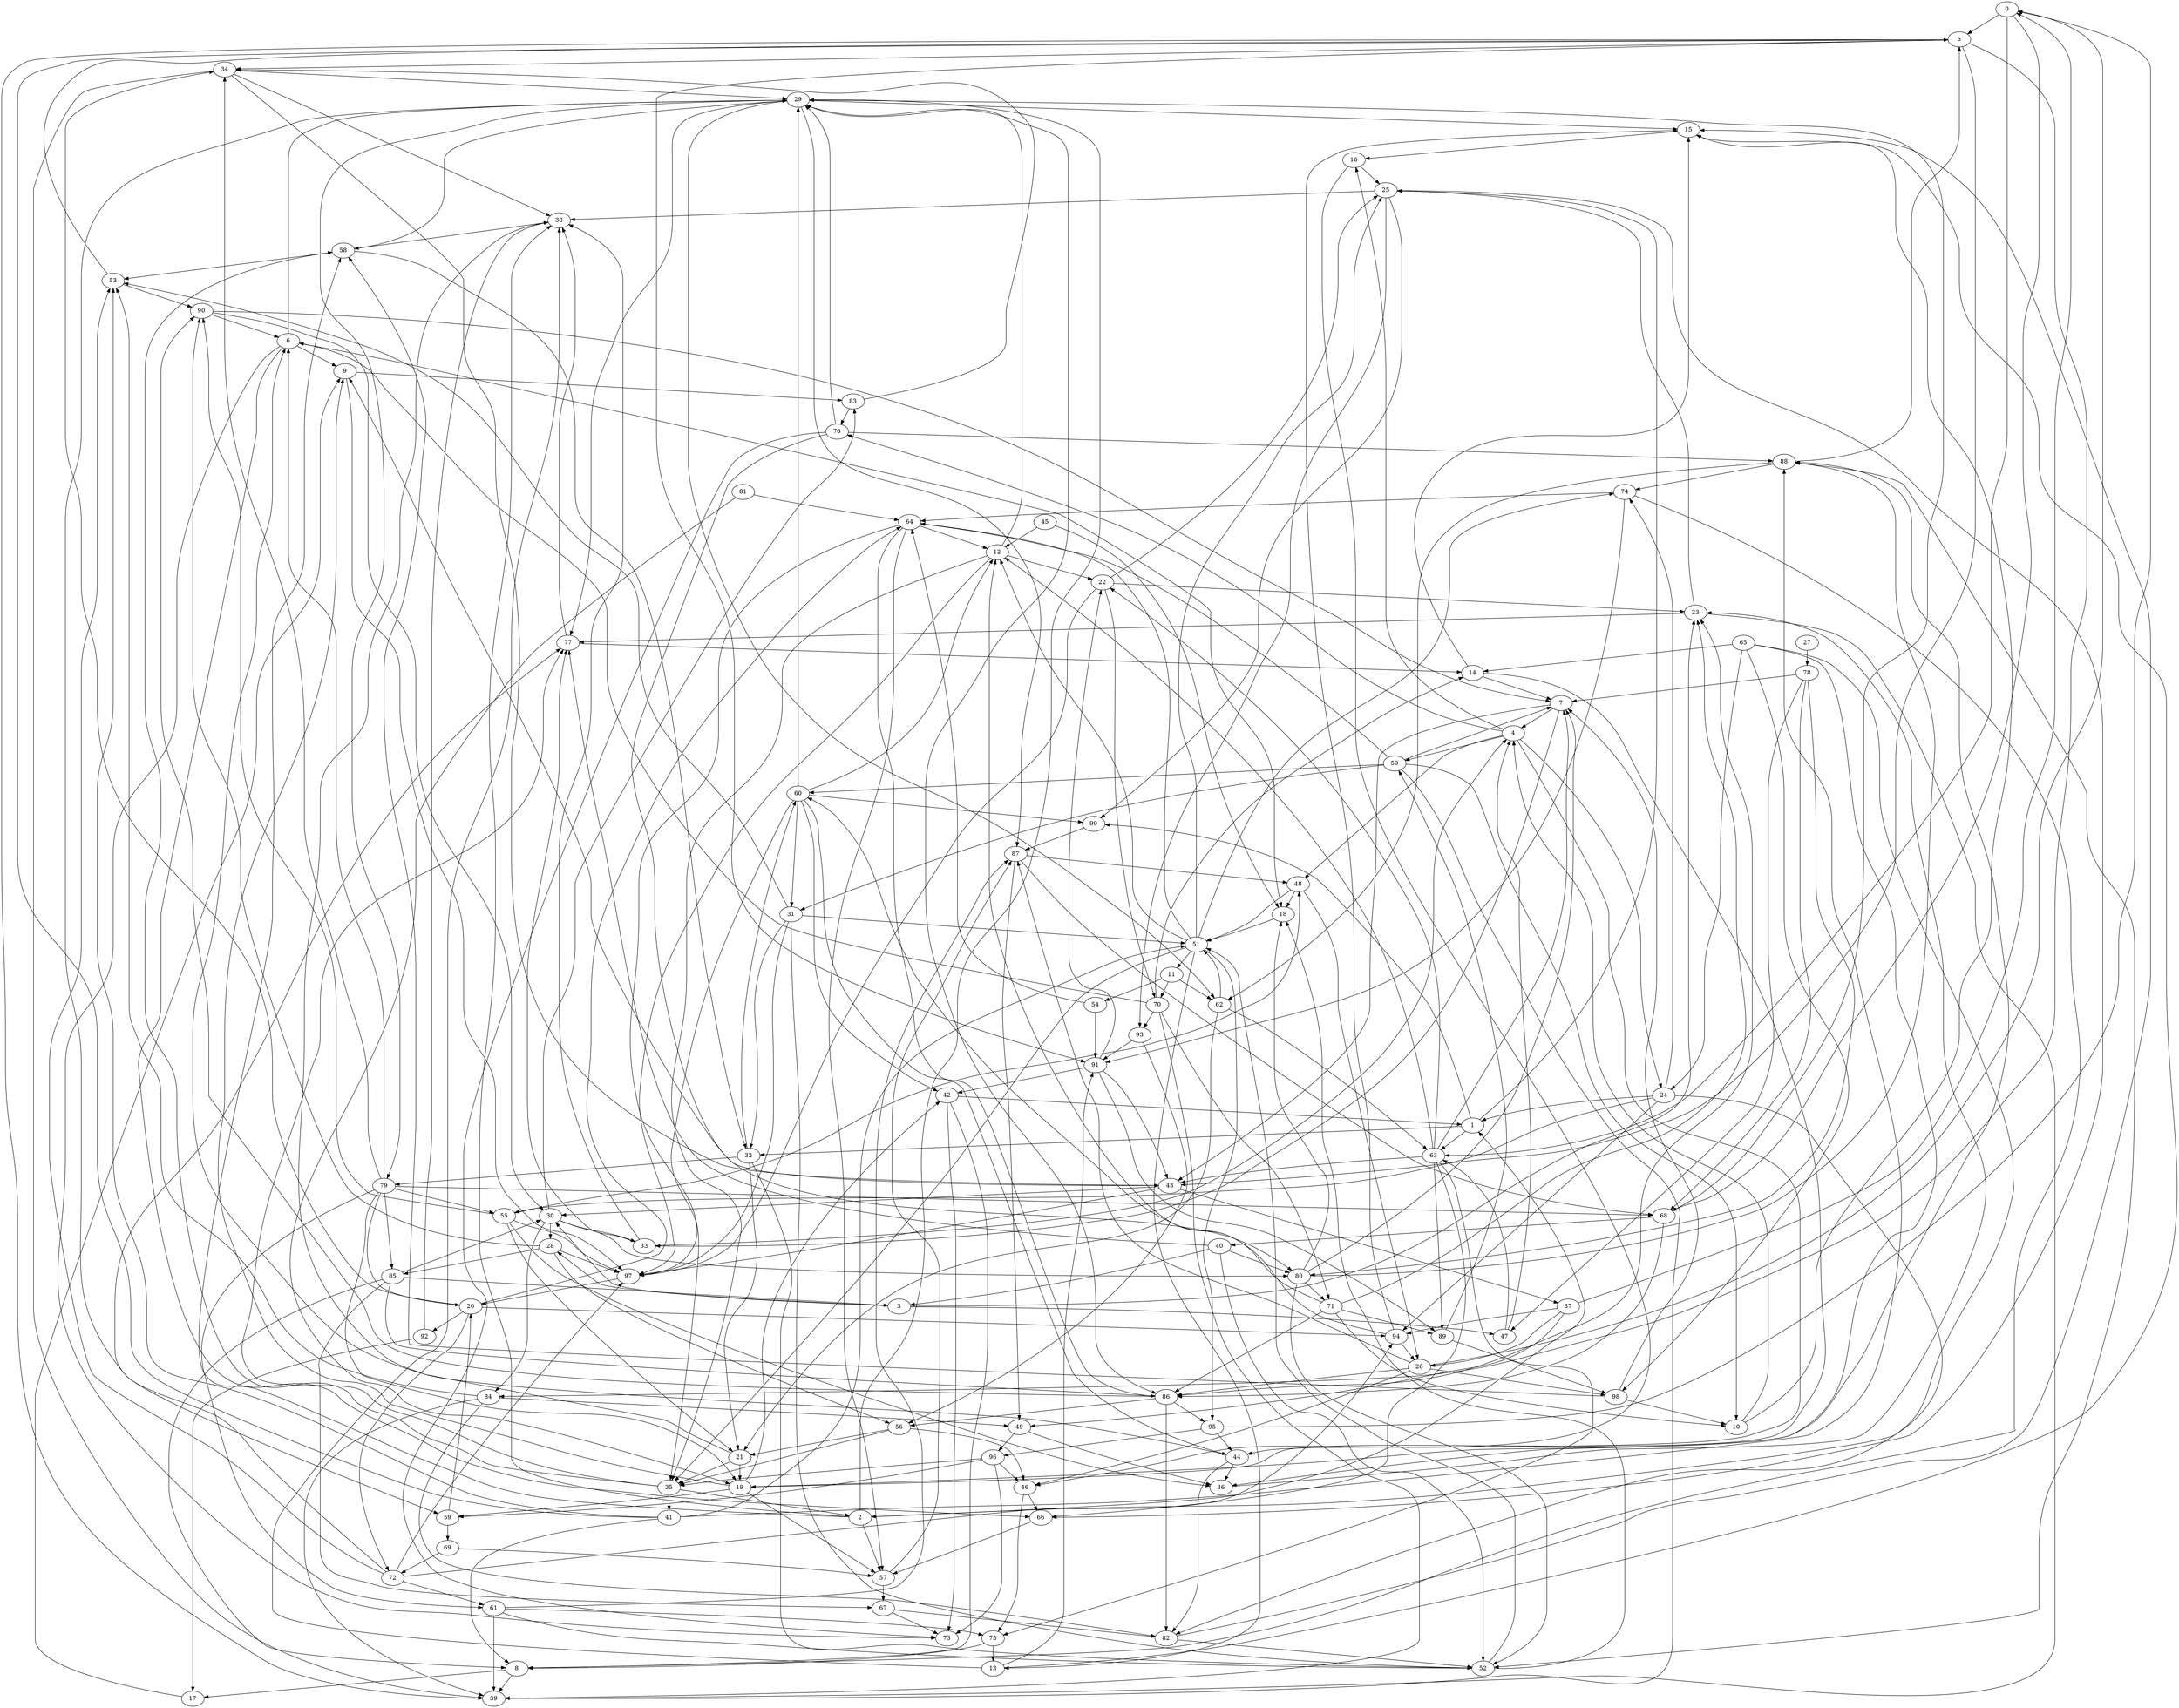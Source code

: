 digraph Erdos_Renyi_nodes_100_edges_350 {
"0";
"1";
"2";
"3";
"4";
"5";
"6";
"7";
"8";
"9";
"10";
"11";
"12";
"13";
"14";
"15";
"16";
"17";
"18";
"19";
"20";
"21";
"22";
"23";
"24";
"25";
"26";
"27";
"28";
"29";
"30";
"31";
"32";
"33";
"34";
"35";
"36";
"37";
"38";
"39";
"40";
"41";
"42";
"43";
"44";
"45";
"46";
"47";
"48";
"49";
"50";
"51";
"52";
"53";
"54";
"55";
"56";
"57";
"58";
"59";
"60";
"61";
"62";
"63";
"64";
"65";
"66";
"67";
"68";
"69";
"70";
"71";
"72";
"73";
"74";
"75";
"76";
"77";
"78";
"79";
"80";
"81";
"82";
"83";
"84";
"85";
"86";
"87";
"88";
"89";
"90";
"91";
"92";
"93";
"94";
"95";
"96";
"97";
"98";
"99";
"1" -> "99" [weight=7];
"30" -> "33" [weight=2];
"3" -> "47" [weight=16];
"55" -> "36" [weight=25];
"66" -> "57" [weight=3];
"70" -> "71" [weight=20];
"80" -> "52" [weight=27];
"93" -> "91" [weight=25];
"28" -> "97" [weight=24];
"12" -> "29" [weight=26];
"93" -> "56" [weight=13];
"14" -> "19" [weight=15];
"95" -> "96" [weight=10];
"60" -> "99" [weight=8];
"91" -> "42" [weight=15];
"46" -> "75" [weight=22];
"19" -> "59" [weight=12];
"59" -> "20" [weight=24];
"87" -> "49" [weight=21];
"86" -> "23" [weight=2];
"4" -> "44" [weight=23];
"30" -> "28" [weight=14];
"53" -> "90" [weight=2];
"64" -> "86" [weight=27];
"44" -> "82" [weight=21];
"64" -> "35" [weight=30];
"7" -> "43" [weight=26];
"21" -> "19" [weight=15];
"68" -> "86" [weight=24];
"50" -> "10" [weight=30];
"5" -> "43" [weight=23];
"84" -> "53" [weight=4];
"9" -> "83" [weight=29];
"72" -> "61" [weight=7];
"79" -> "68" [weight=11];
"87" -> "68" [weight=30];
"94" -> "26" [weight=10];
"89" -> "98" [weight=25];
"60" -> "44" [weight=2];
"20" -> "94" [weight=20];
"88" -> "74" [weight=4];
"25" -> "66" [weight=13];
"5" -> "84" [weight=1];
"51" -> "25" [weight=16];
"11" -> "62" [weight=25];
"23" -> "25" [weight=26];
"86" -> "56" [weight=7];
"9" -> "97" [weight=13];
"95" -> "44" [weight=16];
"83" -> "76" [weight=20];
"86" -> "82" [weight=26];
"2" -> "38" [weight=26];
"30" -> "84" [weight=7];
"94" -> "15" [weight=20];
"92" -> "38" [weight=2];
"51" -> "12" [weight=21];
"87" -> "48" [weight=21];
"32" -> "60" [weight=20];
"63" -> "12" [weight=10];
"21" -> "38" [weight=5];
"34" -> "38" [weight=11];
"23" -> "77" [weight=30];
"29" -> "15" [weight=28];
"78" -> "7" [weight=22];
"31" -> "52" [weight=21];
"31" -> "32" [weight=16];
"53" -> "5" [weight=3];
"51" -> "35" [weight=28];
"61" -> "39" [weight=25];
"42" -> "8" [weight=27];
"79" -> "19" [weight=21];
"2" -> "1" [weight=27];
"13" -> "38" [weight=25];
"85" -> "67" [weight=19];
"43" -> "97" [weight=27];
"41" -> "8" [weight=12];
"32" -> "21" [weight=29];
"2" -> "57" [weight=1];
"4" -> "76" [weight=16];
"31" -> "53" [weight=17];
"63" -> "75" [weight=10];
"8" -> "17" [weight=7];
"41" -> "88" [weight=15];
"21" -> "35" [weight=2];
"91" -> "22" [weight=25];
"82" -> "52" [weight=8];
"19" -> "57" [weight=18];
"4" -> "24" [weight=6];
"43" -> "30" [weight=30];
"79" -> "6" [weight=12];
"61" -> "75" [weight=25];
"33" -> "77" [weight=11];
"56" -> "46" [weight=22];
"6" -> "66" [weight=25];
"46" -> "66" [weight=7];
"65" -> "2" [weight=21];
"6" -> "73" [weight=1];
"22" -> "70" [weight=10];
"47" -> "63" [weight=8];
"65" -> "98" [weight=2];
"79" -> "20" [weight=23];
"19" -> "88" [weight=5];
"99" -> "87" [weight=25];
"13" -> "91" [weight=16];
"50" -> "60" [weight=20];
"63" -> "7" [weight=22];
"51" -> "11" [weight=13];
"50" -> "64" [weight=30];
"31" -> "51" [weight=10];
"88" -> "5" [weight=5];
"62" -> "51" [weight=7];
"57" -> "67" [weight=6];
"84" -> "82" [weight=10];
"54" -> "91" [weight=28];
"94" -> "12" [weight=25];
"1" -> "25" [weight=21];
"68" -> "29" [weight=29];
"90" -> "7" [weight=2];
"43" -> "37" [weight=26];
"85" -> "86" [weight=11];
"60" -> "12" [weight=3];
"71" -> "23" [weight=9];
"55" -> "48" [weight=30];
"22" -> "25" [weight=20];
"63" -> "22" [weight=30];
"84" -> "39" [weight=27];
"24" -> "94" [weight=26];
"11" -> "70" [weight=12];
"74" -> "8" [weight=5];
"0" -> "5" [weight=25];
"44" -> "36" [weight=3];
"55" -> "90" [weight=18];
"55" -> "97" [weight=30];
"41" -> "53" [weight=30];
"76" -> "29" [weight=1];
"40" -> "80" [weight=12];
"34" -> "29" [weight=5];
"29" -> "77" [weight=27];
"96" -> "46" [weight=24];
"37" -> "49" [weight=1];
"65" -> "14" [weight=16];
"26" -> "87" [weight=4];
"95" -> "0" [weight=3];
"75" -> "13" [weight=24];
"91" -> "43" [weight=1];
"88" -> "52" [weight=22];
"52" -> "18" [weight=4];
"41" -> "5" [weight=15];
"85" -> "30" [weight=4];
"58" -> "32" [weight=14];
"58" -> "53" [weight=16];
"29" -> "86" [weight=18];
"98" -> "10" [weight=28];
"61" -> "52" [weight=28];
"63" -> "43" [weight=26];
"28" -> "56" [weight=19];
"78" -> "80" [weight=18];
"24" -> "82" [weight=3];
"1" -> "32" [weight=9];
"72" -> "97" [weight=7];
"1" -> "63" [weight=20];
"51" -> "13" [weight=23];
"6" -> "9" [weight=14];
"86" -> "95" [weight=14];
"81" -> "19" [weight=20];
"85" -> "8" [weight=23];
"13" -> "15" [weight=9];
"96" -> "59" [weight=24];
"59" -> "69" [weight=17];
"79" -> "85" [weight=18];
"58" -> "29" [weight=30];
"10" -> "15" [weight=22];
"10" -> "4" [weight=24];
"51" -> "64" [weight=28];
"80" -> "7" [weight=25];
"33" -> "38" [weight=9];
"35" -> "77" [weight=26];
"89" -> "50" [weight=17];
"52" -> "51" [weight=6];
"67" -> "73" [weight=3];
"75" -> "8" [weight=6];
"5" -> "91" [weight=28];
"91" -> "89" [weight=4];
"85" -> "3" [weight=21];
"79" -> "61" [weight=27];
"57" -> "87" [weight=24];
"51" -> "95" [weight=26];
"16" -> "25" [weight=13];
"17" -> "9" [weight=24];
"15" -> "16" [weight=5];
"77" -> "38" [weight=2];
"63" -> "89" [weight=22];
"12" -> "22" [weight=25];
"0" -> "68" [weight=7];
"20" -> "92" [weight=30];
"19" -> "9" [weight=12];
"79" -> "55" [weight=19];
"98" -> "7" [weight=11];
"49" -> "36" [weight=30];
"72" -> "77" [weight=5];
"71" -> "10" [weight=29];
"30" -> "83" [weight=22];
"70" -> "6" [weight=11];
"76" -> "88" [weight=13];
"45" -> "18" [weight=5];
"71" -> "89" [weight=11];
"29" -> "62" [weight=22];
"90" -> "30" [weight=22];
"88" -> "62" [weight=28];
"6" -> "18" [weight=23];
"74" -> "91" [weight=25];
"48" -> "26" [weight=21];
"7" -> "33" [weight=23];
"34" -> "39" [weight=26];
"72" -> "94" [weight=15];
"48" -> "18" [weight=26];
"80" -> "71" [weight=4];
"90" -> "6" [weight=28];
"82" -> "15" [weight=14];
"77" -> "14" [weight=20];
"25" -> "93" [weight=20];
"37" -> "0" [weight=4];
"18" -> "51" [weight=22];
"24" -> "55" [weight=27];
"26" -> "46" [weight=30];
"7" -> "4" [weight=29];
"36" -> "23" [weight=19];
"63" -> "66" [weight=14];
"22" -> "97" [weight=13];
"60" -> "42" [weight=16];
"78" -> "47" [weight=11];
"4" -> "50" [weight=18];
"97" -> "20" [weight=6];
"20" -> "34" [weight=11];
"19" -> "42" [weight=22];
"5" -> "39" [weight=1];
"20" -> "64" [weight=8];
"55" -> "21" [weight=9];
"64" -> "57" [weight=12];
"83" -> "34" [weight=6];
"4" -> "48" [weight=17];
"6" -> "29" [weight=16];
"25" -> "38" [weight=30];
"41" -> "51" [weight=28];
"81" -> "64" [weight=27];
"61" -> "87" [weight=28];
"35" -> "58" [weight=5];
"26" -> "0" [weight=25];
"8" -> "39" [weight=14];
"70" -> "93" [weight=15];
"47" -> "4" [weight=3];
"65" -> "24" [weight=21];
"23" -> "39" [weight=22];
"50" -> "39" [weight=6];
"3" -> "28" [weight=21];
"69" -> "57" [weight=15];
"62" -> "63" [weight=17];
"35" -> "2" [weight=6];
"11" -> "54" [weight=8];
"50" -> "31" [weight=1];
"3" -> "23" [weight=9];
"29" -> "87" [weight=15];
"74" -> "64" [weight=13];
"60" -> "97" [weight=6];
"28" -> "90" [weight=29];
"79" -> "34" [weight=11];
"71" -> "60" [weight=2];
"67" -> "82" [weight=16];
"96" -> "73" [weight=28];
"70" -> "39" [weight=15];
"60" -> "31" [weight=19];
"32" -> "52" [weight=18];
"33" -> "4" [weight=5];
"37" -> "26" [weight=30];
"14" -> "7" [weight=5];
"37" -> "94" [weight=6];
"56" -> "21" [weight=5];
"12" -> "35" [weight=20];
"72" -> "53" [weight=25];
"62" -> "21" [weight=27];
"20" -> "72" [weight=4];
"34" -> "43" [weight=17];
"86" -> "90" [weight=3];
"14" -> "15" [weight=14];
"3" -> "30" [weight=20];
"42" -> "1" [weight=13];
"29" -> "59" [weight=19];
"27" -> "78" [weight=3];
"56" -> "35" [weight=27];
"76" -> "80" [weight=4];
"12" -> "97" [weight=5];
"78" -> "68" [weight=30];
"35" -> "41" [weight=19];
"0" -> "63" [weight=23];
"40" -> "52" [weight=25];
"29" -> "79" [weight=3];
"71" -> "86" [weight=4];
"50" -> "7" [weight=1];
"76" -> "73" [weight=27];
"98" -> "58" [weight=1];
"64" -> "12" [weight=27];
"4" -> "16" [weight=20];
"48" -> "51" [weight=21];
"65" -> "36" [weight=2];
"68" -> "40" [weight=22];
"16" -> "46" [weight=28];
"38" -> "58" [weight=1];
"70" -> "14" [weight=5];
"32" -> "79" [weight=24];
"42" -> "73" [weight=28];
"49" -> "96" [weight=18];
"44" -> "6" [weight=4];
"40" -> "77" [weight=8];
"54" -> "64" [weight=25];
"26" -> "86" [weight=18];
"24" -> "1" [weight=18];
"2" -> "29" [weight=18];
"69" -> "72" [weight=13];
"24" -> "74" [weight=10];
"80" -> "18" [weight=7];
"26" -> "98" [weight=12];
"2" -> "58" [weight=28];
"51" -> "74" [weight=15];
"92" -> "17" [weight=29];
"60" -> "29" [weight=22];
"45" -> "12" [weight=5];
"40" -> "3" [weight=11];
"25" -> "99" [weight=20];
"96" -> "35" [weight=2];
"84" -> "49" [weight=18];
"43" -> "9" [weight=19];
"80" -> "88" [weight=27];
"22" -> "23" [weight=3];
"31" -> "97" [weight=12];
"28" -> "85" [weight=12];
"30" -> "80" [weight=10];
"5" -> "34" [weight=2];
}